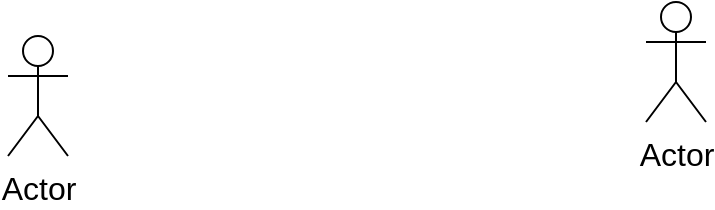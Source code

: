 <mxfile version="22.1.11" type="github">
  <diagram name="Trang-1" id="pjU9L12F9OEndrFQ8qn7">
    <mxGraphModel dx="877" dy="607" grid="0" gridSize="10" guides="1" tooltips="1" connect="1" arrows="1" fold="1" page="0" pageScale="1" pageWidth="827" pageHeight="1169" math="0" shadow="0">
      <root>
        <mxCell id="0" />
        <mxCell id="1" parent="0" />
        <mxCell id="5OUAT-iSBEpZO8xYCpOZ-1" value="Actor" style="shape=umlActor;verticalLabelPosition=bottom;verticalAlign=top;html=1;fontSize=16;" vertex="1" parent="1">
          <mxGeometry x="-148" y="46" width="30" height="60" as="geometry" />
        </mxCell>
        <mxCell id="5OUAT-iSBEpZO8xYCpOZ-2" value="Actor" style="shape=umlActor;verticalLabelPosition=bottom;verticalAlign=top;html=1;fontSize=16;" vertex="1" parent="1">
          <mxGeometry x="171" y="29" width="30" height="60" as="geometry" />
        </mxCell>
      </root>
    </mxGraphModel>
  </diagram>
</mxfile>
